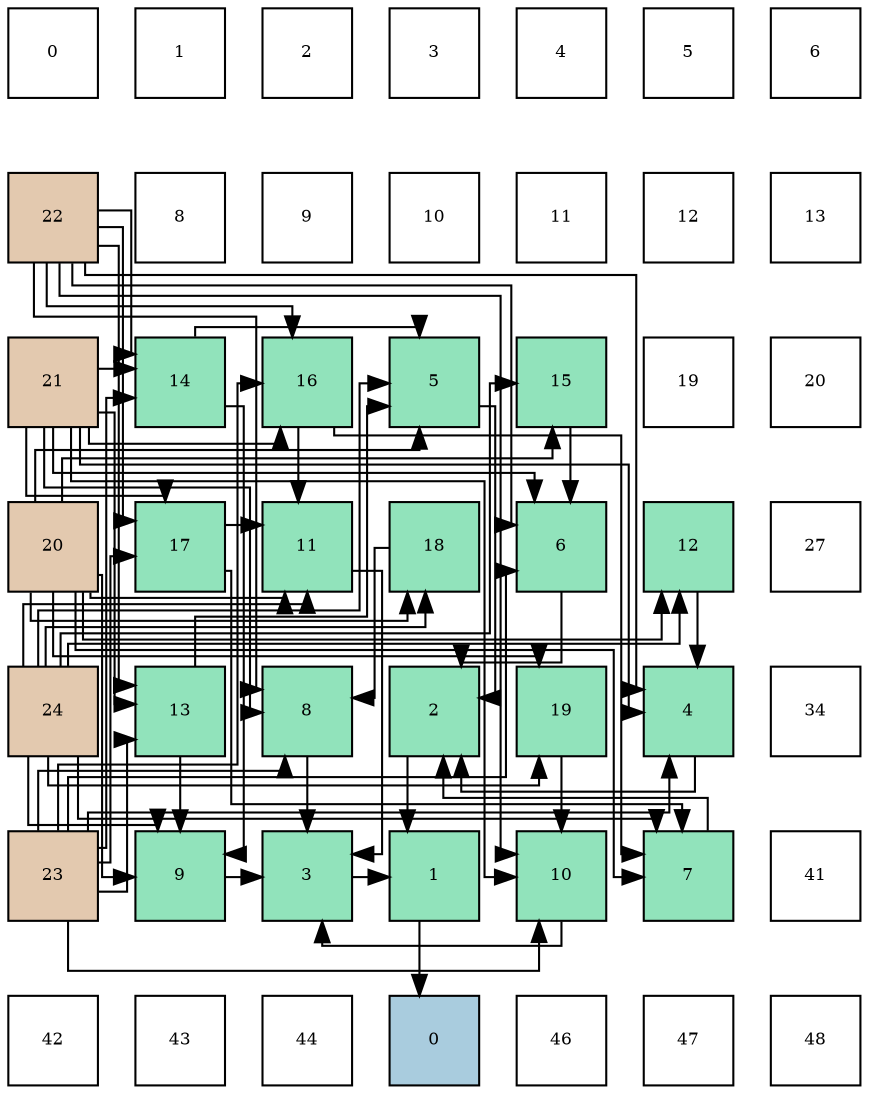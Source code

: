 digraph layout{
 rankdir=TB;
 splines=ortho;
 node [style=filled shape=square fixedsize=true width=0.6];
0[label="0", fontsize=8, fillcolor="#ffffff"];
1[label="1", fontsize=8, fillcolor="#ffffff"];
2[label="2", fontsize=8, fillcolor="#ffffff"];
3[label="3", fontsize=8, fillcolor="#ffffff"];
4[label="4", fontsize=8, fillcolor="#ffffff"];
5[label="5", fontsize=8, fillcolor="#ffffff"];
6[label="6", fontsize=8, fillcolor="#ffffff"];
7[label="22", fontsize=8, fillcolor="#e3c9af"];
8[label="8", fontsize=8, fillcolor="#ffffff"];
9[label="9", fontsize=8, fillcolor="#ffffff"];
10[label="10", fontsize=8, fillcolor="#ffffff"];
11[label="11", fontsize=8, fillcolor="#ffffff"];
12[label="12", fontsize=8, fillcolor="#ffffff"];
13[label="13", fontsize=8, fillcolor="#ffffff"];
14[label="21", fontsize=8, fillcolor="#e3c9af"];
15[label="14", fontsize=8, fillcolor="#91e3bb"];
16[label="16", fontsize=8, fillcolor="#91e3bb"];
17[label="5", fontsize=8, fillcolor="#91e3bb"];
18[label="15", fontsize=8, fillcolor="#91e3bb"];
19[label="19", fontsize=8, fillcolor="#ffffff"];
20[label="20", fontsize=8, fillcolor="#ffffff"];
21[label="20", fontsize=8, fillcolor="#e3c9af"];
22[label="17", fontsize=8, fillcolor="#91e3bb"];
23[label="11", fontsize=8, fillcolor="#91e3bb"];
24[label="18", fontsize=8, fillcolor="#91e3bb"];
25[label="6", fontsize=8, fillcolor="#91e3bb"];
26[label="12", fontsize=8, fillcolor="#91e3bb"];
27[label="27", fontsize=8, fillcolor="#ffffff"];
28[label="24", fontsize=8, fillcolor="#e3c9af"];
29[label="13", fontsize=8, fillcolor="#91e3bb"];
30[label="8", fontsize=8, fillcolor="#91e3bb"];
31[label="2", fontsize=8, fillcolor="#91e3bb"];
32[label="19", fontsize=8, fillcolor="#91e3bb"];
33[label="4", fontsize=8, fillcolor="#91e3bb"];
34[label="34", fontsize=8, fillcolor="#ffffff"];
35[label="23", fontsize=8, fillcolor="#e3c9af"];
36[label="9", fontsize=8, fillcolor="#91e3bb"];
37[label="3", fontsize=8, fillcolor="#91e3bb"];
38[label="1", fontsize=8, fillcolor="#91e3bb"];
39[label="10", fontsize=8, fillcolor="#91e3bb"];
40[label="7", fontsize=8, fillcolor="#91e3bb"];
41[label="41", fontsize=8, fillcolor="#ffffff"];
42[label="42", fontsize=8, fillcolor="#ffffff"];
43[label="43", fontsize=8, fillcolor="#ffffff"];
44[label="44", fontsize=8, fillcolor="#ffffff"];
45[label="0", fontsize=8, fillcolor="#a9ccde"];
46[label="46", fontsize=8, fillcolor="#ffffff"];
47[label="47", fontsize=8, fillcolor="#ffffff"];
48[label="48", fontsize=8, fillcolor="#ffffff"];
edge [constraint=false, style=vis];38 -> 45;
31 -> 38;
37 -> 38;
33 -> 31;
17 -> 31;
25 -> 31;
40 -> 31;
30 -> 37;
36 -> 37;
39 -> 37;
23 -> 37;
26 -> 33;
14 -> 33;
7 -> 33;
35 -> 33;
29 -> 17;
15 -> 17;
21 -> 17;
28 -> 17;
18 -> 25;
14 -> 25;
7 -> 25;
35 -> 25;
16 -> 40;
22 -> 40;
21 -> 40;
28 -> 40;
24 -> 30;
14 -> 30;
7 -> 30;
35 -> 30;
29 -> 36;
15 -> 36;
21 -> 36;
28 -> 36;
32 -> 39;
14 -> 39;
7 -> 39;
35 -> 39;
16 -> 23;
22 -> 23;
21 -> 23;
28 -> 23;
21 -> 26;
28 -> 26;
14 -> 29;
7 -> 29;
35 -> 29;
14 -> 15;
7 -> 15;
35 -> 15;
21 -> 18;
28 -> 18;
14 -> 16;
7 -> 16;
35 -> 16;
14 -> 22;
7 -> 22;
35 -> 22;
21 -> 24;
28 -> 24;
21 -> 32;
28 -> 32;
edge [constraint=true, style=invis];
0 -> 7 -> 14 -> 21 -> 28 -> 35 -> 42;
1 -> 8 -> 15 -> 22 -> 29 -> 36 -> 43;
2 -> 9 -> 16 -> 23 -> 30 -> 37 -> 44;
3 -> 10 -> 17 -> 24 -> 31 -> 38 -> 45;
4 -> 11 -> 18 -> 25 -> 32 -> 39 -> 46;
5 -> 12 -> 19 -> 26 -> 33 -> 40 -> 47;
6 -> 13 -> 20 -> 27 -> 34 -> 41 -> 48;
rank = same {0 -> 1 -> 2 -> 3 -> 4 -> 5 -> 6};
rank = same {7 -> 8 -> 9 -> 10 -> 11 -> 12 -> 13};
rank = same {14 -> 15 -> 16 -> 17 -> 18 -> 19 -> 20};
rank = same {21 -> 22 -> 23 -> 24 -> 25 -> 26 -> 27};
rank = same {28 -> 29 -> 30 -> 31 -> 32 -> 33 -> 34};
rank = same {35 -> 36 -> 37 -> 38 -> 39 -> 40 -> 41};
rank = same {42 -> 43 -> 44 -> 45 -> 46 -> 47 -> 48};
}